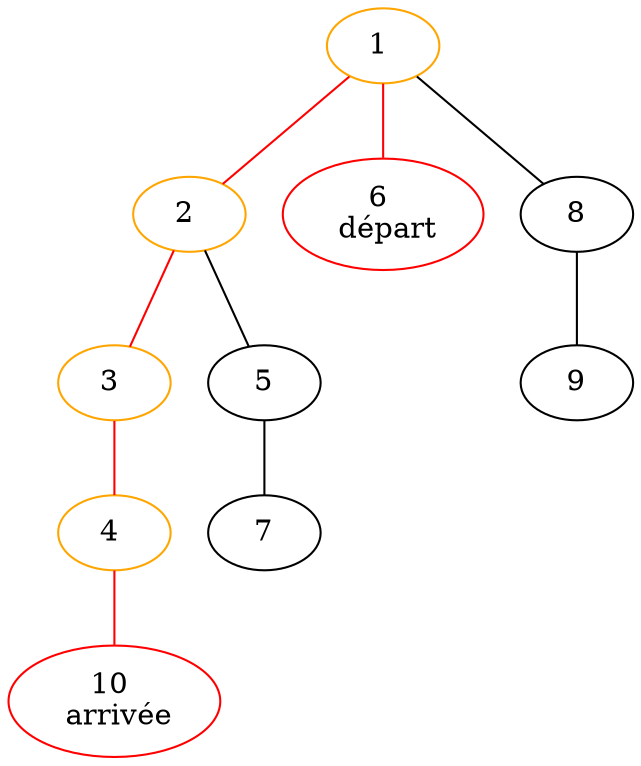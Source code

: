 graph {
	1 [label="1 " color=orange]
	1 -- 2 [color=red]
	1 -- 6 [color=red]
	1 -- 8
	2 [label="2 " color=orange]
	2 -- 3 [color=red]
	2 -- 5
	3 [label="3 " color=orange]
	3 -- 4 [color=red]
	4 [label="4 " color=orange]
	4 -- 10 [color=red]
	5 [label=5]
	5 -- 7
	6 [label="6 
 départ" color=red]
	7 [label=7]
	8 [label=8]
	8 -- 9
	9 [label=9]
	10 [label="10 
 arrivée" color=red]
}
